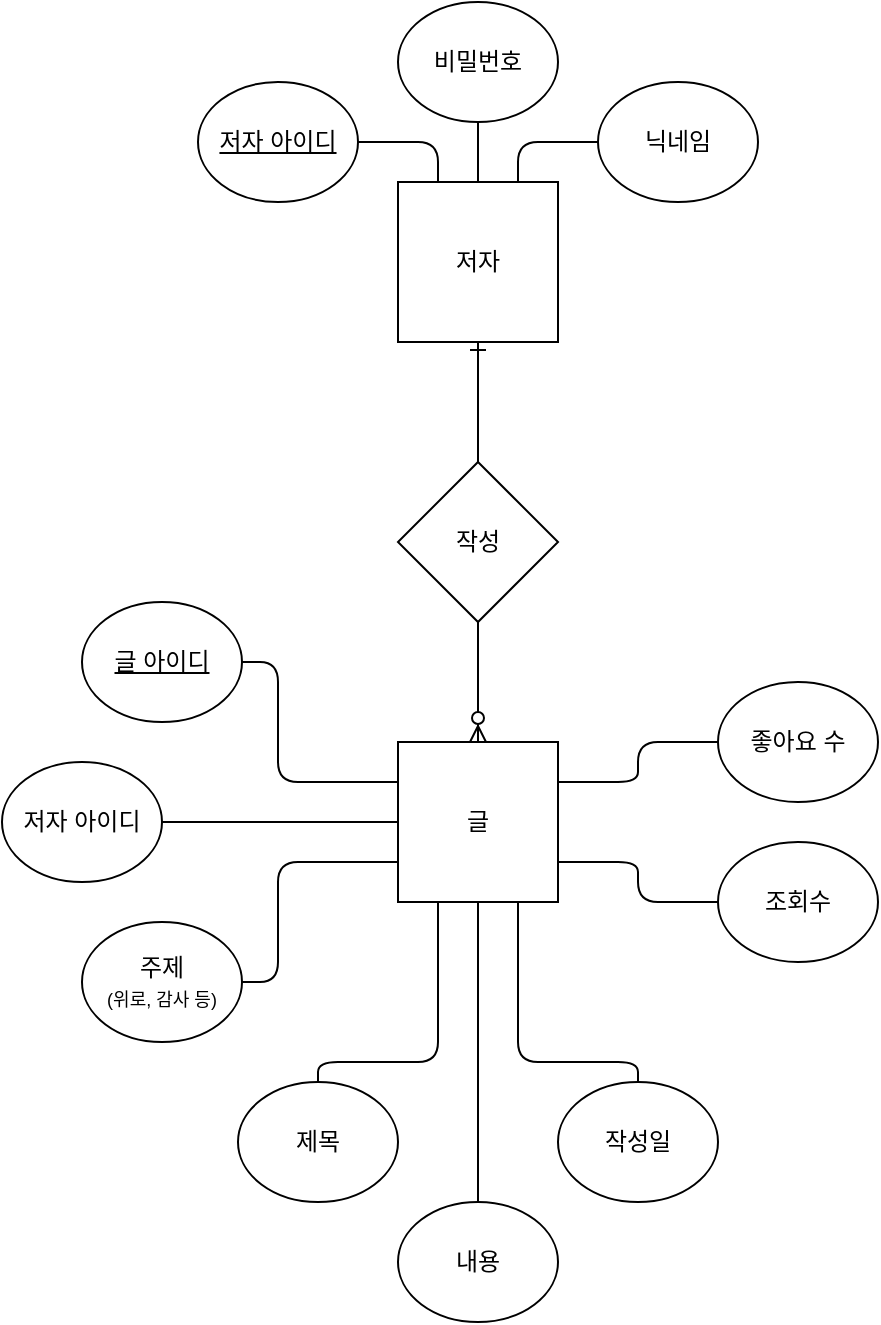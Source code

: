<mxfile version="13.8.1" type="github">
  <diagram id="R2lEEEUBdFMjLlhIrx00" name="Page-1">
    <mxGraphModel dx="1673" dy="934" grid="1" gridSize="10" guides="1" tooltips="1" connect="1" arrows="1" fold="1" page="1" pageScale="1" pageWidth="850" pageHeight="1100" math="0" shadow="0" extFonts="Permanent Marker^https://fonts.googleapis.com/css?family=Permanent+Marker">
      <root>
        <mxCell id="0" />
        <mxCell id="1" parent="0" />
        <mxCell id="ND9n42p7rbxdLXG1xanT-3" value="저자" style="rounded=0;whiteSpace=wrap;html=1;" vertex="1" parent="1">
          <mxGeometry x="340" y="220" width="80" height="80" as="geometry" />
        </mxCell>
        <mxCell id="ND9n42p7rbxdLXG1xanT-7" style="edgeStyle=orthogonalEdgeStyle;rounded=0;orthogonalLoop=1;jettySize=auto;html=1;entryX=0.5;entryY=1;entryDx=0;entryDy=0;endArrow=ERone;endFill=0;" edge="1" parent="1" source="ND9n42p7rbxdLXG1xanT-8" target="ND9n42p7rbxdLXG1xanT-3">
          <mxGeometry relative="1" as="geometry" />
        </mxCell>
        <mxCell id="ND9n42p7rbxdLXG1xanT-4" value="글" style="rounded=0;whiteSpace=wrap;html=1;" vertex="1" parent="1">
          <mxGeometry x="340" y="500" width="80" height="80" as="geometry" />
        </mxCell>
        <mxCell id="ND9n42p7rbxdLXG1xanT-6" style="edgeStyle=orthogonalEdgeStyle;rounded=1;orthogonalLoop=1;jettySize=auto;html=1;exitX=1;exitY=0.5;exitDx=0;exitDy=0;entryX=0.25;entryY=0;entryDx=0;entryDy=0;endArrow=none;endFill=0;" edge="1" parent="1" source="ND9n42p7rbxdLXG1xanT-5" target="ND9n42p7rbxdLXG1xanT-3">
          <mxGeometry relative="1" as="geometry">
            <Array as="points">
              <mxPoint x="360" y="200" />
            </Array>
          </mxGeometry>
        </mxCell>
        <mxCell id="ND9n42p7rbxdLXG1xanT-5" value="&lt;u&gt;저자 아이디&lt;/u&gt;" style="ellipse;whiteSpace=wrap;html=1;" vertex="1" parent="1">
          <mxGeometry x="240" y="170" width="80" height="60" as="geometry" />
        </mxCell>
        <mxCell id="ND9n42p7rbxdLXG1xanT-18" style="edgeStyle=orthogonalEdgeStyle;rounded=1;orthogonalLoop=1;jettySize=auto;html=1;endArrow=ERzeroToMany;endFill=1;" edge="1" parent="1" source="ND9n42p7rbxdLXG1xanT-8" target="ND9n42p7rbxdLXG1xanT-4">
          <mxGeometry relative="1" as="geometry" />
        </mxCell>
        <mxCell id="ND9n42p7rbxdLXG1xanT-8" value="작성" style="rhombus;whiteSpace=wrap;html=1;" vertex="1" parent="1">
          <mxGeometry x="340" y="360" width="80" height="80" as="geometry" />
        </mxCell>
        <mxCell id="ND9n42p7rbxdLXG1xanT-16" style="edgeStyle=orthogonalEdgeStyle;rounded=1;orthogonalLoop=1;jettySize=auto;html=1;entryX=0.5;entryY=0;entryDx=0;entryDy=0;endArrow=none;endFill=0;" edge="1" parent="1" source="ND9n42p7rbxdLXG1xanT-10" target="ND9n42p7rbxdLXG1xanT-3">
          <mxGeometry relative="1" as="geometry" />
        </mxCell>
        <mxCell id="ND9n42p7rbxdLXG1xanT-10" value="비밀번호" style="ellipse;whiteSpace=wrap;html=1;" vertex="1" parent="1">
          <mxGeometry x="340" y="130" width="80" height="60" as="geometry" />
        </mxCell>
        <mxCell id="ND9n42p7rbxdLXG1xanT-15" style="edgeStyle=orthogonalEdgeStyle;rounded=1;orthogonalLoop=1;jettySize=auto;html=1;entryX=0.75;entryY=0;entryDx=0;entryDy=0;endArrow=none;endFill=0;" edge="1" parent="1" source="ND9n42p7rbxdLXG1xanT-14" target="ND9n42p7rbxdLXG1xanT-3">
          <mxGeometry relative="1" as="geometry">
            <Array as="points">
              <mxPoint x="400" y="200" />
            </Array>
          </mxGeometry>
        </mxCell>
        <mxCell id="ND9n42p7rbxdLXG1xanT-14" value="닉네임" style="ellipse;whiteSpace=wrap;html=1;" vertex="1" parent="1">
          <mxGeometry x="440" y="170" width="80" height="60" as="geometry" />
        </mxCell>
        <mxCell id="ND9n42p7rbxdLXG1xanT-20" style="edgeStyle=orthogonalEdgeStyle;rounded=1;orthogonalLoop=1;jettySize=auto;html=1;endArrow=none;endFill=0;entryX=0;entryY=0.25;entryDx=0;entryDy=0;" edge="1" parent="1" source="ND9n42p7rbxdLXG1xanT-17" target="ND9n42p7rbxdLXG1xanT-4">
          <mxGeometry relative="1" as="geometry">
            <Array as="points">
              <mxPoint x="280" y="460" />
              <mxPoint x="280" y="520" />
            </Array>
          </mxGeometry>
        </mxCell>
        <mxCell id="ND9n42p7rbxdLXG1xanT-17" value="&lt;u&gt;글 아이디&lt;/u&gt;" style="ellipse;whiteSpace=wrap;html=1;" vertex="1" parent="1">
          <mxGeometry x="182" y="430" width="80" height="60" as="geometry" />
        </mxCell>
        <mxCell id="ND9n42p7rbxdLXG1xanT-22" style="edgeStyle=orthogonalEdgeStyle;rounded=1;orthogonalLoop=1;jettySize=auto;html=1;entryX=0;entryY=0.5;entryDx=0;entryDy=0;endArrow=none;endFill=0;" edge="1" parent="1" source="ND9n42p7rbxdLXG1xanT-21" target="ND9n42p7rbxdLXG1xanT-4">
          <mxGeometry relative="1" as="geometry" />
        </mxCell>
        <mxCell id="ND9n42p7rbxdLXG1xanT-21" value="저자 아이디" style="ellipse;whiteSpace=wrap;html=1;" vertex="1" parent="1">
          <mxGeometry x="142" y="510" width="80" height="60" as="geometry" />
        </mxCell>
        <mxCell id="ND9n42p7rbxdLXG1xanT-24" style="edgeStyle=orthogonalEdgeStyle;rounded=1;orthogonalLoop=1;jettySize=auto;html=1;entryX=0;entryY=0.75;entryDx=0;entryDy=0;endArrow=none;endFill=0;" edge="1" parent="1" source="ND9n42p7rbxdLXG1xanT-23" target="ND9n42p7rbxdLXG1xanT-4">
          <mxGeometry relative="1" as="geometry">
            <Array as="points">
              <mxPoint x="280" y="620" />
              <mxPoint x="280" y="560" />
            </Array>
          </mxGeometry>
        </mxCell>
        <mxCell id="ND9n42p7rbxdLXG1xanT-23" value="주제&lt;br&gt;&lt;font style=&quot;font-size: 9px&quot;&gt;(위로, 감사 등)&lt;/font&gt;" style="ellipse;whiteSpace=wrap;html=1;" vertex="1" parent="1">
          <mxGeometry x="182" y="590" width="80" height="60" as="geometry" />
        </mxCell>
        <mxCell id="ND9n42p7rbxdLXG1xanT-28" style="edgeStyle=orthogonalEdgeStyle;rounded=1;orthogonalLoop=1;jettySize=auto;html=1;entryX=0.5;entryY=1;entryDx=0;entryDy=0;endArrow=none;endFill=0;" edge="1" parent="1" source="ND9n42p7rbxdLXG1xanT-25" target="ND9n42p7rbxdLXG1xanT-4">
          <mxGeometry relative="1" as="geometry" />
        </mxCell>
        <mxCell id="ND9n42p7rbxdLXG1xanT-25" value="내용" style="ellipse;whiteSpace=wrap;html=1;" vertex="1" parent="1">
          <mxGeometry x="340" y="730" width="80" height="60" as="geometry" />
        </mxCell>
        <mxCell id="ND9n42p7rbxdLXG1xanT-27" style="edgeStyle=orthogonalEdgeStyle;rounded=1;orthogonalLoop=1;jettySize=auto;html=1;entryX=0.25;entryY=1;entryDx=0;entryDy=0;endArrow=none;endFill=0;" edge="1" parent="1" source="ND9n42p7rbxdLXG1xanT-26" target="ND9n42p7rbxdLXG1xanT-4">
          <mxGeometry relative="1" as="geometry">
            <Array as="points">
              <mxPoint x="300" y="660" />
              <mxPoint x="360" y="660" />
            </Array>
          </mxGeometry>
        </mxCell>
        <mxCell id="ND9n42p7rbxdLXG1xanT-26" value="제목" style="ellipse;whiteSpace=wrap;html=1;" vertex="1" parent="1">
          <mxGeometry x="260" y="670" width="80" height="60" as="geometry" />
        </mxCell>
        <mxCell id="ND9n42p7rbxdLXG1xanT-30" style="edgeStyle=orthogonalEdgeStyle;rounded=1;orthogonalLoop=1;jettySize=auto;html=1;entryX=0.75;entryY=1;entryDx=0;entryDy=0;endArrow=none;endFill=0;" edge="1" parent="1" source="ND9n42p7rbxdLXG1xanT-29" target="ND9n42p7rbxdLXG1xanT-4">
          <mxGeometry relative="1" as="geometry">
            <Array as="points">
              <mxPoint x="460" y="660" />
              <mxPoint x="400" y="660" />
            </Array>
          </mxGeometry>
        </mxCell>
        <mxCell id="ND9n42p7rbxdLXG1xanT-29" value="작성일" style="ellipse;whiteSpace=wrap;html=1;" vertex="1" parent="1">
          <mxGeometry x="420" y="670" width="80" height="60" as="geometry" />
        </mxCell>
        <mxCell id="ND9n42p7rbxdLXG1xanT-34" style="edgeStyle=orthogonalEdgeStyle;rounded=1;orthogonalLoop=1;jettySize=auto;html=1;entryX=1;entryY=0.75;entryDx=0;entryDy=0;endArrow=none;endFill=0;" edge="1" parent="1" source="ND9n42p7rbxdLXG1xanT-31" target="ND9n42p7rbxdLXG1xanT-4">
          <mxGeometry relative="1" as="geometry" />
        </mxCell>
        <mxCell id="ND9n42p7rbxdLXG1xanT-31" value="조회수" style="ellipse;whiteSpace=wrap;html=1;" vertex="1" parent="1">
          <mxGeometry x="500" y="550" width="80" height="60" as="geometry" />
        </mxCell>
        <mxCell id="ND9n42p7rbxdLXG1xanT-33" style="edgeStyle=orthogonalEdgeStyle;rounded=1;orthogonalLoop=1;jettySize=auto;html=1;entryX=1;entryY=0.25;entryDx=0;entryDy=0;endArrow=none;endFill=0;" edge="1" parent="1" source="ND9n42p7rbxdLXG1xanT-32" target="ND9n42p7rbxdLXG1xanT-4">
          <mxGeometry relative="1" as="geometry" />
        </mxCell>
        <mxCell id="ND9n42p7rbxdLXG1xanT-32" value="좋아요 수" style="ellipse;whiteSpace=wrap;html=1;" vertex="1" parent="1">
          <mxGeometry x="500" y="470" width="80" height="60" as="geometry" />
        </mxCell>
      </root>
    </mxGraphModel>
  </diagram>
</mxfile>
